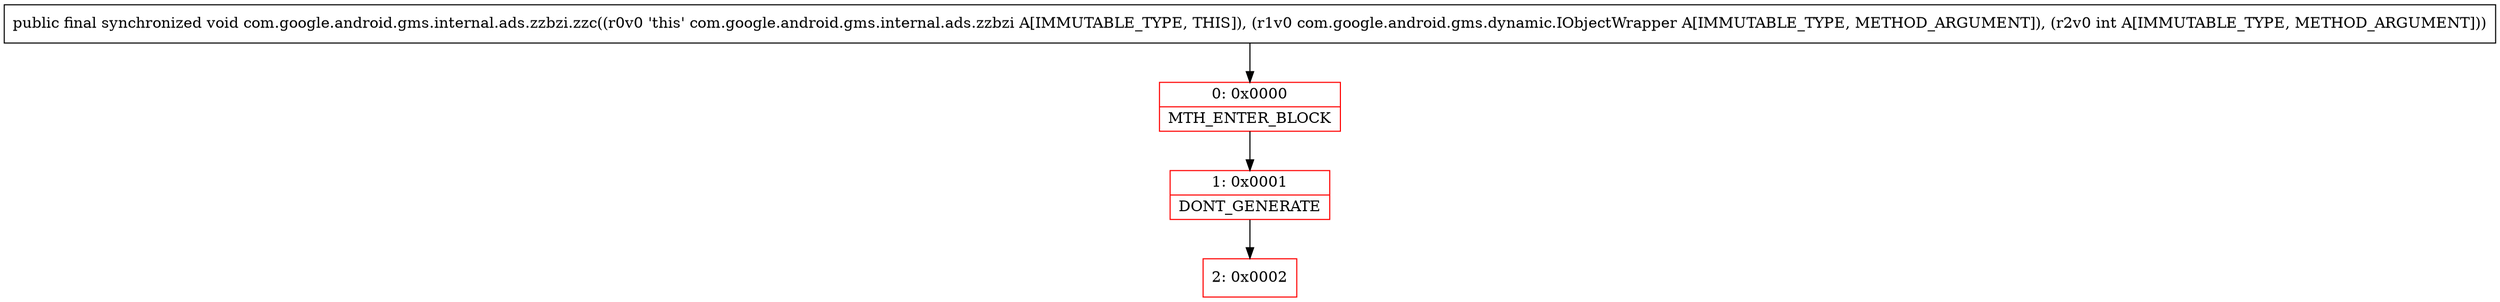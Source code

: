 digraph "CFG forcom.google.android.gms.internal.ads.zzbzi.zzc(Lcom\/google\/android\/gms\/dynamic\/IObjectWrapper;I)V" {
subgraph cluster_Region_1048079573 {
label = "R(0)";
node [shape=record,color=blue];
}
Node_0 [shape=record,color=red,label="{0\:\ 0x0000|MTH_ENTER_BLOCK\l}"];
Node_1 [shape=record,color=red,label="{1\:\ 0x0001|DONT_GENERATE\l}"];
Node_2 [shape=record,color=red,label="{2\:\ 0x0002}"];
MethodNode[shape=record,label="{public final synchronized void com.google.android.gms.internal.ads.zzbzi.zzc((r0v0 'this' com.google.android.gms.internal.ads.zzbzi A[IMMUTABLE_TYPE, THIS]), (r1v0 com.google.android.gms.dynamic.IObjectWrapper A[IMMUTABLE_TYPE, METHOD_ARGUMENT]), (r2v0 int A[IMMUTABLE_TYPE, METHOD_ARGUMENT])) }"];
MethodNode -> Node_0;
Node_0 -> Node_1;
Node_1 -> Node_2;
}


